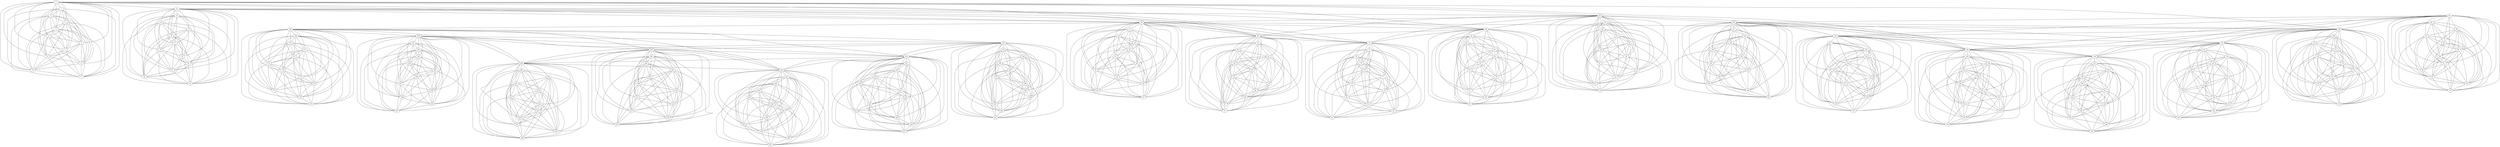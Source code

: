 graph {
	0
	1
	2
	3
	4
	5
	6
	7
	8
	9
	10
	11
	12
	13
	14
	15
	16
	17
	18
	19
	20
	21
	22
	23
	24
	25
	26
	27
	28
	29
	30
	31
	32
	33
	34
	35
	36
	37
	38
	39
	40
	41
	42
	43
	44
	45
	46
	47
	48
	49
	50
	51
	52
	53
	54
	55
	56
	57
	58
	59
	60
	61
	62
	63
	64
	65
	66
	67
	68
	69
	70
	71
	72
	73
	74
	75
	76
	77
	78
	79
	80
	81
	82
	83
	84
	85
	86
	87
	88
	89
	90
	91
	92
	93
	94
	95
	96
	97
	98
	99
	100
	101
	102
	103
	104
	105
	106
	107
	108
	109
	110
	111
	112
	113
	114
	115
	116
	117
	118
	119
	120
	121
	122
	123
	124
	125
	126
	127
	128
	129
	130
	131
	132
	133
	134
	135
	136
	137
	138
	139
	140
	141
	142
	143
	144
	145
	146
	147
	148
	149
	150
	151
	152
	153
	154
	155
	156
	157
	158
	159
	160
	161
	162
	163
	164
	165
	166
	167
	168
	169
	170
	171
	172
	173
	174
	175
	176
	177
	178
	179
	180
	181
	182
	183
	184
	185
	186
	187
	188
	189
	190
	191
	192
	193
	194
	195
	196
	197
	198
	199
	200
	201
	202
	203
	204
	205
	206
	207
	208
	209
	210
	211
	212
	213
	214
	215
	216
	217
	218
	219
	220
	221
	222
	223
	224
	225
	226
	227
	228
	229
	230
	231
	232
	233
	234
	235
	236
	237
	238
	239
	240
	241
	242
	243
	244
	245
	246
	247
	248
	249
	250
	251
	0 -- 1 [weight=1]
	0 -- 2 [weight=1]
	0 -- 3 [weight=1]
	0 -- 4 [weight=1]
	0 -- 5 [weight=1]
	0 -- 6 [weight=1]
	0 -- 7 [weight=1]
	0 -- 8 [weight=1]
	0 -- 9 [weight=1]
	0 -- 10 [weight=1]
	0 -- 11 [weight=1]
	0 -- 12 [weight=0.2]
	0 -- 24 [weight=0.2]
	0 -- 36 [weight=0.2]
	0 -- 48 [weight=0.2]
	0 -- 60 [weight=0.2]
	0 -- 72 [weight=0.2]
	0 -- 144 [weight=0.04]
	0 -- 108 [weight=0.04]
	1 -- 2 [weight=1]
	1 -- 3 [weight=1]
	1 -- 4 [weight=1]
	1 -- 5 [weight=1]
	1 -- 6 [weight=1]
	1 -- 7 [weight=1]
	1 -- 8 [weight=1]
	1 -- 9 [weight=1]
	1 -- 10 [weight=1]
	1 -- 11 [weight=1]
	2 -- 3 [weight=1]
	2 -- 4 [weight=1]
	2 -- 5 [weight=1]
	2 -- 6 [weight=1]
	2 -- 7 [weight=1]
	2 -- 8 [weight=1]
	2 -- 9 [weight=1]
	2 -- 10 [weight=1]
	2 -- 11 [weight=1]
	3 -- 4 [weight=1]
	3 -- 5 [weight=1]
	3 -- 6 [weight=1]
	3 -- 7 [weight=1]
	3 -- 8 [weight=1]
	3 -- 9 [weight=1]
	3 -- 10 [weight=1]
	3 -- 11 [weight=1]
	4 -- 5 [weight=1]
	4 -- 6 [weight=1]
	4 -- 7 [weight=1]
	4 -- 8 [weight=1]
	4 -- 9 [weight=1]
	4 -- 10 [weight=1]
	4 -- 11 [weight=1]
	5 -- 6 [weight=1]
	5 -- 7 [weight=1]
	5 -- 8 [weight=1]
	5 -- 9 [weight=1]
	5 -- 10 [weight=1]
	5 -- 11 [weight=1]
	6 -- 7 [weight=1]
	6 -- 8 [weight=1]
	6 -- 9 [weight=1]
	6 -- 10 [weight=1]
	6 -- 11 [weight=1]
	7 -- 8 [weight=1]
	7 -- 9 [weight=1]
	7 -- 10 [weight=1]
	7 -- 11 [weight=1]
	8 -- 9 [weight=1]
	8 -- 10 [weight=1]
	8 -- 11 [weight=1]
	9 -- 10 [weight=1]
	9 -- 11 [weight=1]
	10 -- 11 [weight=1]
	12 -- 13 [weight=1]
	12 -- 14 [weight=1]
	12 -- 15 [weight=1]
	12 -- 16 [weight=1]
	12 -- 17 [weight=1]
	12 -- 18 [weight=1]
	12 -- 19 [weight=1]
	12 -- 20 [weight=1]
	12 -- 21 [weight=1]
	12 -- 22 [weight=1]
	12 -- 23 [weight=1]
	12 -- 24 [weight=0.2]
	12 -- 36 [weight=0.2]
	12 -- 48 [weight=0.2]
	12 -- 60 [weight=0.2]
	12 -- 72 [weight=0.2]
	13 -- 14 [weight=1]
	13 -- 15 [weight=1]
	13 -- 16 [weight=1]
	13 -- 17 [weight=1]
	13 -- 18 [weight=1]
	13 -- 19 [weight=1]
	13 -- 20 [weight=1]
	13 -- 21 [weight=1]
	13 -- 22 [weight=1]
	13 -- 23 [weight=1]
	14 -- 15 [weight=1]
	14 -- 16 [weight=1]
	14 -- 17 [weight=1]
	14 -- 18 [weight=1]
	14 -- 19 [weight=1]
	14 -- 20 [weight=1]
	14 -- 21 [weight=1]
	14 -- 22 [weight=1]
	14 -- 23 [weight=1]
	15 -- 16 [weight=1]
	15 -- 17 [weight=1]
	15 -- 18 [weight=1]
	15 -- 19 [weight=1]
	15 -- 20 [weight=1]
	15 -- 21 [weight=1]
	15 -- 22 [weight=1]
	15 -- 23 [weight=1]
	16 -- 17 [weight=1]
	16 -- 18 [weight=1]
	16 -- 19 [weight=1]
	16 -- 20 [weight=1]
	16 -- 21 [weight=1]
	16 -- 22 [weight=1]
	16 -- 23 [weight=1]
	17 -- 18 [weight=1]
	17 -- 19 [weight=1]
	17 -- 20 [weight=1]
	17 -- 21 [weight=1]
	17 -- 22 [weight=1]
	17 -- 23 [weight=1]
	18 -- 19 [weight=1]
	18 -- 20 [weight=1]
	18 -- 21 [weight=1]
	18 -- 22 [weight=1]
	18 -- 23 [weight=1]
	19 -- 20 [weight=1]
	19 -- 21 [weight=1]
	19 -- 22 [weight=1]
	19 -- 23 [weight=1]
	20 -- 21 [weight=1]
	20 -- 22 [weight=1]
	20 -- 23 [weight=1]
	21 -- 22 [weight=1]
	21 -- 23 [weight=1]
	22 -- 23 [weight=1]
	24 -- 25 [weight=1]
	24 -- 26 [weight=1]
	24 -- 27 [weight=1]
	24 -- 28 [weight=1]
	24 -- 29 [weight=1]
	24 -- 30 [weight=1]
	24 -- 31 [weight=1]
	24 -- 32 [weight=1]
	24 -- 33 [weight=1]
	24 -- 34 [weight=1]
	24 -- 35 [weight=1]
	24 -- 36 [weight=0.2]
	24 -- 48 [weight=0.2]
	24 -- 60 [weight=0.2]
	24 -- 72 [weight=0.2]
	24 -- 144 [weight=0.04]
	24 -- 96 [weight=0.2]
	25 -- 26 [weight=1]
	25 -- 27 [weight=1]
	25 -- 28 [weight=1]
	25 -- 29 [weight=1]
	25 -- 30 [weight=1]
	25 -- 31 [weight=1]
	25 -- 32 [weight=1]
	25 -- 33 [weight=1]
	25 -- 34 [weight=1]
	25 -- 35 [weight=1]
	26 -- 27 [weight=1]
	26 -- 28 [weight=1]
	26 -- 29 [weight=1]
	26 -- 30 [weight=1]
	26 -- 31 [weight=1]
	26 -- 32 [weight=1]
	26 -- 33 [weight=1]
	26 -- 34 [weight=1]
	26 -- 35 [weight=1]
	27 -- 28 [weight=1]
	27 -- 29 [weight=1]
	27 -- 30 [weight=1]
	27 -- 31 [weight=1]
	27 -- 32 [weight=1]
	27 -- 33 [weight=1]
	27 -- 34 [weight=1]
	27 -- 35 [weight=1]
	28 -- 29 [weight=1]
	28 -- 30 [weight=1]
	28 -- 31 [weight=1]
	28 -- 32 [weight=1]
	28 -- 33 [weight=1]
	28 -- 34 [weight=1]
	28 -- 35 [weight=1]
	29 -- 30 [weight=1]
	29 -- 31 [weight=1]
	29 -- 32 [weight=1]
	29 -- 33 [weight=1]
	29 -- 34 [weight=1]
	29 -- 35 [weight=1]
	30 -- 31 [weight=1]
	30 -- 32 [weight=1]
	30 -- 33 [weight=1]
	30 -- 34 [weight=1]
	30 -- 35 [weight=1]
	31 -- 32 [weight=1]
	31 -- 33 [weight=1]
	31 -- 34 [weight=1]
	31 -- 35 [weight=1]
	32 -- 33 [weight=1]
	32 -- 34 [weight=1]
	32 -- 35 [weight=1]
	33 -- 34 [weight=1]
	33 -- 35 [weight=1]
	34 -- 35 [weight=1]
	36 -- 37 [weight=1]
	36 -- 38 [weight=1]
	36 -- 39 [weight=1]
	36 -- 40 [weight=1]
	36 -- 41 [weight=1]
	36 -- 42 [weight=1]
	36 -- 43 [weight=1]
	36 -- 44 [weight=1]
	36 -- 45 [weight=1]
	36 -- 46 [weight=1]
	36 -- 47 [weight=1]
	36 -- 48 [weight=0.2]
	36 -- 60 [weight=0.2]
	36 -- 72 [weight=0.2]
	36 -- 108 [weight=0.2]
	36 -- 168 [weight=0.04]
	37 -- 38 [weight=1]
	37 -- 39 [weight=1]
	37 -- 40 [weight=1]
	37 -- 41 [weight=1]
	37 -- 42 [weight=1]
	37 -- 43 [weight=1]
	37 -- 44 [weight=1]
	37 -- 45 [weight=1]
	37 -- 46 [weight=1]
	37 -- 47 [weight=1]
	38 -- 39 [weight=1]
	38 -- 40 [weight=1]
	38 -- 41 [weight=1]
	38 -- 42 [weight=1]
	38 -- 43 [weight=1]
	38 -- 44 [weight=1]
	38 -- 45 [weight=1]
	38 -- 46 [weight=1]
	38 -- 47 [weight=1]
	39 -- 40 [weight=1]
	39 -- 41 [weight=1]
	39 -- 42 [weight=1]
	39 -- 43 [weight=1]
	39 -- 44 [weight=1]
	39 -- 45 [weight=1]
	39 -- 46 [weight=1]
	39 -- 47 [weight=1]
	40 -- 41 [weight=1]
	40 -- 42 [weight=1]
	40 -- 43 [weight=1]
	40 -- 44 [weight=1]
	40 -- 45 [weight=1]
	40 -- 46 [weight=1]
	40 -- 47 [weight=1]
	41 -- 42 [weight=1]
	41 -- 43 [weight=1]
	41 -- 44 [weight=1]
	41 -- 45 [weight=1]
	41 -- 46 [weight=1]
	41 -- 47 [weight=1]
	42 -- 43 [weight=1]
	42 -- 44 [weight=1]
	42 -- 45 [weight=1]
	42 -- 46 [weight=1]
	42 -- 47 [weight=1]
	43 -- 44 [weight=1]
	43 -- 45 [weight=1]
	43 -- 46 [weight=1]
	43 -- 47 [weight=1]
	44 -- 45 [weight=1]
	44 -- 46 [weight=1]
	44 -- 47 [weight=1]
	45 -- 46 [weight=1]
	45 -- 47 [weight=1]
	46 -- 47 [weight=1]
	48 -- 49 [weight=1]
	48 -- 50 [weight=1]
	48 -- 51 [weight=1]
	48 -- 52 [weight=1]
	48 -- 53 [weight=1]
	48 -- 54 [weight=1]
	48 -- 55 [weight=1]
	48 -- 56 [weight=1]
	48 -- 57 [weight=1]
	48 -- 58 [weight=1]
	48 -- 59 [weight=1]
	48 -- 60 [weight=0.2]
	48 -- 72 [weight=0.2]
	49 -- 50 [weight=1]
	49 -- 51 [weight=1]
	49 -- 52 [weight=1]
	49 -- 53 [weight=1]
	49 -- 54 [weight=1]
	49 -- 55 [weight=1]
	49 -- 56 [weight=1]
	49 -- 57 [weight=1]
	49 -- 58 [weight=1]
	49 -- 59 [weight=1]
	50 -- 51 [weight=1]
	50 -- 52 [weight=1]
	50 -- 53 [weight=1]
	50 -- 54 [weight=1]
	50 -- 55 [weight=1]
	50 -- 56 [weight=1]
	50 -- 57 [weight=1]
	50 -- 58 [weight=1]
	50 -- 59 [weight=1]
	51 -- 52 [weight=1]
	51 -- 53 [weight=1]
	51 -- 54 [weight=1]
	51 -- 55 [weight=1]
	51 -- 56 [weight=1]
	51 -- 57 [weight=1]
	51 -- 58 [weight=1]
	51 -- 59 [weight=1]
	52 -- 53 [weight=1]
	52 -- 54 [weight=1]
	52 -- 55 [weight=1]
	52 -- 56 [weight=1]
	52 -- 57 [weight=1]
	52 -- 58 [weight=1]
	52 -- 59 [weight=1]
	53 -- 54 [weight=1]
	53 -- 55 [weight=1]
	53 -- 56 [weight=1]
	53 -- 57 [weight=1]
	53 -- 58 [weight=1]
	53 -- 59 [weight=1]
	54 -- 55 [weight=1]
	54 -- 56 [weight=1]
	54 -- 57 [weight=1]
	54 -- 58 [weight=1]
	54 -- 59 [weight=1]
	55 -- 56 [weight=1]
	55 -- 57 [weight=1]
	55 -- 58 [weight=1]
	55 -- 59 [weight=1]
	56 -- 57 [weight=1]
	56 -- 58 [weight=1]
	56 -- 59 [weight=1]
	57 -- 58 [weight=1]
	57 -- 59 [weight=1]
	58 -- 59 [weight=1]
	60 -- 61 [weight=1]
	60 -- 62 [weight=1]
	60 -- 63 [weight=1]
	60 -- 64 [weight=1]
	60 -- 65 [weight=1]
	60 -- 66 [weight=1]
	60 -- 67 [weight=1]
	60 -- 68 [weight=1]
	60 -- 69 [weight=1]
	60 -- 70 [weight=1]
	60 -- 71 [weight=1]
	60 -- 72 [weight=0.2]
	61 -- 62 [weight=1]
	61 -- 63 [weight=1]
	61 -- 64 [weight=1]
	61 -- 65 [weight=1]
	61 -- 66 [weight=1]
	61 -- 67 [weight=1]
	61 -- 68 [weight=1]
	61 -- 69 [weight=1]
	61 -- 70 [weight=1]
	61 -- 71 [weight=1]
	62 -- 63 [weight=1]
	62 -- 64 [weight=1]
	62 -- 65 [weight=1]
	62 -- 66 [weight=1]
	62 -- 67 [weight=1]
	62 -- 68 [weight=1]
	62 -- 69 [weight=1]
	62 -- 70 [weight=1]
	62 -- 71 [weight=1]
	63 -- 64 [weight=1]
	63 -- 65 [weight=1]
	63 -- 66 [weight=1]
	63 -- 67 [weight=1]
	63 -- 68 [weight=1]
	63 -- 69 [weight=1]
	63 -- 70 [weight=1]
	63 -- 71 [weight=1]
	64 -- 65 [weight=1]
	64 -- 66 [weight=1]
	64 -- 67 [weight=1]
	64 -- 68 [weight=1]
	64 -- 69 [weight=1]
	64 -- 70 [weight=1]
	64 -- 71 [weight=1]
	65 -- 66 [weight=1]
	65 -- 67 [weight=1]
	65 -- 68 [weight=1]
	65 -- 69 [weight=1]
	65 -- 70 [weight=1]
	65 -- 71 [weight=1]
	66 -- 67 [weight=1]
	66 -- 68 [weight=1]
	66 -- 69 [weight=1]
	66 -- 70 [weight=1]
	66 -- 71 [weight=1]
	67 -- 68 [weight=1]
	67 -- 69 [weight=1]
	67 -- 70 [weight=1]
	67 -- 71 [weight=1]
	68 -- 69 [weight=1]
	68 -- 70 [weight=1]
	68 -- 71 [weight=1]
	69 -- 70 [weight=1]
	69 -- 71 [weight=1]
	70 -- 71 [weight=1]
	72 -- 73 [weight=1]
	72 -- 74 [weight=1]
	72 -- 75 [weight=1]
	72 -- 76 [weight=1]
	72 -- 77 [weight=1]
	72 -- 78 [weight=1]
	72 -- 79 [weight=1]
	72 -- 80 [weight=1]
	72 -- 81 [weight=1]
	72 -- 82 [weight=1]
	72 -- 83 [weight=1]
	73 -- 74 [weight=1]
	73 -- 75 [weight=1]
	73 -- 76 [weight=1]
	73 -- 77 [weight=1]
	73 -- 78 [weight=1]
	73 -- 79 [weight=1]
	73 -- 80 [weight=1]
	73 -- 81 [weight=1]
	73 -- 82 [weight=1]
	73 -- 83 [weight=1]
	74 -- 75 [weight=1]
	74 -- 76 [weight=1]
	74 -- 77 [weight=1]
	74 -- 78 [weight=1]
	74 -- 79 [weight=1]
	74 -- 80 [weight=1]
	74 -- 81 [weight=1]
	74 -- 82 [weight=1]
	74 -- 83 [weight=1]
	75 -- 76 [weight=1]
	75 -- 77 [weight=1]
	75 -- 78 [weight=1]
	75 -- 79 [weight=1]
	75 -- 80 [weight=1]
	75 -- 81 [weight=1]
	75 -- 82 [weight=1]
	75 -- 83 [weight=1]
	76 -- 77 [weight=1]
	76 -- 78 [weight=1]
	76 -- 79 [weight=1]
	76 -- 80 [weight=1]
	76 -- 81 [weight=1]
	76 -- 82 [weight=1]
	76 -- 83 [weight=1]
	77 -- 78 [weight=1]
	77 -- 79 [weight=1]
	77 -- 80 [weight=1]
	77 -- 81 [weight=1]
	77 -- 82 [weight=1]
	77 -- 83 [weight=1]
	78 -- 79 [weight=1]
	78 -- 80 [weight=1]
	78 -- 81 [weight=1]
	78 -- 82 [weight=1]
	78 -- 83 [weight=1]
	79 -- 80 [weight=1]
	79 -- 81 [weight=1]
	79 -- 82 [weight=1]
	79 -- 83 [weight=1]
	80 -- 81 [weight=1]
	80 -- 82 [weight=1]
	80 -- 83 [weight=1]
	81 -- 82 [weight=1]
	81 -- 83 [weight=1]
	82 -- 83 [weight=1]
	84 -- 85 [weight=1]
	84 -- 86 [weight=1]
	84 -- 87 [weight=1]
	84 -- 88 [weight=1]
	84 -- 89 [weight=1]
	84 -- 90 [weight=1]
	84 -- 91 [weight=1]
	84 -- 92 [weight=1]
	84 -- 93 [weight=1]
	84 -- 94 [weight=1]
	84 -- 95 [weight=1]
	84 -- 96 [weight=0.2]
	84 -- 108 [weight=0.2]
	84 -- 120 [weight=0.2]
	84 -- 132 [weight=0.2]
	84 -- 144 [weight=0.2]
	84 -- 156 [weight=0.2]
	85 -- 86 [weight=1]
	85 -- 87 [weight=1]
	85 -- 88 [weight=1]
	85 -- 89 [weight=1]
	85 -- 90 [weight=1]
	85 -- 91 [weight=1]
	85 -- 92 [weight=1]
	85 -- 93 [weight=1]
	85 -- 94 [weight=1]
	85 -- 95 [weight=1]
	86 -- 87 [weight=1]
	86 -- 88 [weight=1]
	86 -- 89 [weight=1]
	86 -- 90 [weight=1]
	86 -- 91 [weight=1]
	86 -- 92 [weight=1]
	86 -- 93 [weight=1]
	86 -- 94 [weight=1]
	86 -- 95 [weight=1]
	87 -- 88 [weight=1]
	87 -- 89 [weight=1]
	87 -- 90 [weight=1]
	87 -- 91 [weight=1]
	87 -- 92 [weight=1]
	87 -- 93 [weight=1]
	87 -- 94 [weight=1]
	87 -- 95 [weight=1]
	88 -- 89 [weight=1]
	88 -- 90 [weight=1]
	88 -- 91 [weight=1]
	88 -- 92 [weight=1]
	88 -- 93 [weight=1]
	88 -- 94 [weight=1]
	88 -- 95 [weight=1]
	89 -- 90 [weight=1]
	89 -- 91 [weight=1]
	89 -- 92 [weight=1]
	89 -- 93 [weight=1]
	89 -- 94 [weight=1]
	89 -- 95 [weight=1]
	90 -- 91 [weight=1]
	90 -- 92 [weight=1]
	90 -- 93 [weight=1]
	90 -- 94 [weight=1]
	90 -- 95 [weight=1]
	91 -- 92 [weight=1]
	91 -- 93 [weight=1]
	91 -- 94 [weight=1]
	91 -- 95 [weight=1]
	92 -- 93 [weight=1]
	92 -- 94 [weight=1]
	92 -- 95 [weight=1]
	93 -- 94 [weight=1]
	93 -- 95 [weight=1]
	94 -- 95 [weight=1]
	96 -- 97 [weight=1]
	96 -- 98 [weight=1]
	96 -- 99 [weight=1]
	96 -- 100 [weight=1]
	96 -- 101 [weight=1]
	96 -- 102 [weight=1]
	96 -- 103 [weight=1]
	96 -- 104 [weight=1]
	96 -- 105 [weight=1]
	96 -- 106 [weight=1]
	96 -- 107 [weight=1]
	96 -- 108 [weight=0.2]
	96 -- 120 [weight=0.2]
	96 -- 132 [weight=0.2]
	96 -- 144 [weight=0.2]
	96 -- 156 [weight=0.2]
	97 -- 98 [weight=1]
	97 -- 99 [weight=1]
	97 -- 100 [weight=1]
	97 -- 101 [weight=1]
	97 -- 102 [weight=1]
	97 -- 103 [weight=1]
	97 -- 104 [weight=1]
	97 -- 105 [weight=1]
	97 -- 106 [weight=1]
	97 -- 107 [weight=1]
	98 -- 99 [weight=1]
	98 -- 100 [weight=1]
	98 -- 101 [weight=1]
	98 -- 102 [weight=1]
	98 -- 103 [weight=1]
	98 -- 104 [weight=1]
	98 -- 105 [weight=1]
	98 -- 106 [weight=1]
	98 -- 107 [weight=1]
	99 -- 100 [weight=1]
	99 -- 101 [weight=1]
	99 -- 102 [weight=1]
	99 -- 103 [weight=1]
	99 -- 104 [weight=1]
	99 -- 105 [weight=1]
	99 -- 106 [weight=1]
	99 -- 107 [weight=1]
	100 -- 101 [weight=1]
	100 -- 102 [weight=1]
	100 -- 103 [weight=1]
	100 -- 104 [weight=1]
	100 -- 105 [weight=1]
	100 -- 106 [weight=1]
	100 -- 107 [weight=1]
	101 -- 102 [weight=1]
	101 -- 103 [weight=1]
	101 -- 104 [weight=1]
	101 -- 105 [weight=1]
	101 -- 106 [weight=1]
	101 -- 107 [weight=1]
	102 -- 103 [weight=1]
	102 -- 104 [weight=1]
	102 -- 105 [weight=1]
	102 -- 106 [weight=1]
	102 -- 107 [weight=1]
	103 -- 104 [weight=1]
	103 -- 105 [weight=1]
	103 -- 106 [weight=1]
	103 -- 107 [weight=1]
	104 -- 105 [weight=1]
	104 -- 106 [weight=1]
	104 -- 107 [weight=1]
	105 -- 106 [weight=1]
	105 -- 107 [weight=1]
	106 -- 107 [weight=1]
	108 -- 109 [weight=1]
	108 -- 110 [weight=1]
	108 -- 111 [weight=1]
	108 -- 112 [weight=1]
	108 -- 113 [weight=1]
	108 -- 114 [weight=1]
	108 -- 115 [weight=1]
	108 -- 116 [weight=1]
	108 -- 117 [weight=1]
	108 -- 118 [weight=1]
	108 -- 119 [weight=1]
	108 -- 120 [weight=0.2]
	108 -- 132 [weight=0.2]
	108 -- 144 [weight=0.2]
	108 -- 156 [weight=0.2]
	109 -- 110 [weight=1]
	109 -- 111 [weight=1]
	109 -- 112 [weight=1]
	109 -- 113 [weight=1]
	109 -- 114 [weight=1]
	109 -- 115 [weight=1]
	109 -- 116 [weight=1]
	109 -- 117 [weight=1]
	109 -- 118 [weight=1]
	109 -- 119 [weight=1]
	110 -- 111 [weight=1]
	110 -- 112 [weight=1]
	110 -- 113 [weight=1]
	110 -- 114 [weight=1]
	110 -- 115 [weight=1]
	110 -- 116 [weight=1]
	110 -- 117 [weight=1]
	110 -- 118 [weight=1]
	110 -- 119 [weight=1]
	111 -- 112 [weight=1]
	111 -- 113 [weight=1]
	111 -- 114 [weight=1]
	111 -- 115 [weight=1]
	111 -- 116 [weight=1]
	111 -- 117 [weight=1]
	111 -- 118 [weight=1]
	111 -- 119 [weight=1]
	112 -- 113 [weight=1]
	112 -- 114 [weight=1]
	112 -- 115 [weight=1]
	112 -- 116 [weight=1]
	112 -- 117 [weight=1]
	112 -- 118 [weight=1]
	112 -- 119 [weight=1]
	113 -- 114 [weight=1]
	113 -- 115 [weight=1]
	113 -- 116 [weight=1]
	113 -- 117 [weight=1]
	113 -- 118 [weight=1]
	113 -- 119 [weight=1]
	114 -- 115 [weight=1]
	114 -- 116 [weight=1]
	114 -- 117 [weight=1]
	114 -- 118 [weight=1]
	114 -- 119 [weight=1]
	115 -- 116 [weight=1]
	115 -- 117 [weight=1]
	115 -- 118 [weight=1]
	115 -- 119 [weight=1]
	116 -- 117 [weight=1]
	116 -- 118 [weight=1]
	116 -- 119 [weight=1]
	117 -- 118 [weight=1]
	117 -- 119 [weight=1]
	118 -- 119 [weight=1]
	120 -- 121 [weight=1]
	120 -- 122 [weight=1]
	120 -- 123 [weight=1]
	120 -- 124 [weight=1]
	120 -- 125 [weight=1]
	120 -- 126 [weight=1]
	120 -- 127 [weight=1]
	120 -- 128 [weight=1]
	120 -- 129 [weight=1]
	120 -- 130 [weight=1]
	120 -- 131 [weight=1]
	120 -- 132 [weight=0.2]
	120 -- 144 [weight=0.2]
	120 -- 156 [weight=0.2]
	121 -- 122 [weight=1]
	121 -- 123 [weight=1]
	121 -- 124 [weight=1]
	121 -- 125 [weight=1]
	121 -- 126 [weight=1]
	121 -- 127 [weight=1]
	121 -- 128 [weight=1]
	121 -- 129 [weight=1]
	121 -- 130 [weight=1]
	121 -- 131 [weight=1]
	122 -- 123 [weight=1]
	122 -- 124 [weight=1]
	122 -- 125 [weight=1]
	122 -- 126 [weight=1]
	122 -- 127 [weight=1]
	122 -- 128 [weight=1]
	122 -- 129 [weight=1]
	122 -- 130 [weight=1]
	122 -- 131 [weight=1]
	123 -- 124 [weight=1]
	123 -- 125 [weight=1]
	123 -- 126 [weight=1]
	123 -- 127 [weight=1]
	123 -- 128 [weight=1]
	123 -- 129 [weight=1]
	123 -- 130 [weight=1]
	123 -- 131 [weight=1]
	124 -- 125 [weight=1]
	124 -- 126 [weight=1]
	124 -- 127 [weight=1]
	124 -- 128 [weight=1]
	124 -- 129 [weight=1]
	124 -- 130 [weight=1]
	124 -- 131 [weight=1]
	125 -- 126 [weight=1]
	125 -- 127 [weight=1]
	125 -- 128 [weight=1]
	125 -- 129 [weight=1]
	125 -- 130 [weight=1]
	125 -- 131 [weight=1]
	126 -- 127 [weight=1]
	126 -- 128 [weight=1]
	126 -- 129 [weight=1]
	126 -- 130 [weight=1]
	126 -- 131 [weight=1]
	127 -- 128 [weight=1]
	127 -- 129 [weight=1]
	127 -- 130 [weight=1]
	127 -- 131 [weight=1]
	128 -- 129 [weight=1]
	128 -- 130 [weight=1]
	128 -- 131 [weight=1]
	129 -- 130 [weight=1]
	129 -- 131 [weight=1]
	130 -- 131 [weight=1]
	132 -- 133 [weight=1]
	132 -- 134 [weight=1]
	132 -- 135 [weight=1]
	132 -- 136 [weight=1]
	132 -- 137 [weight=1]
	132 -- 138 [weight=1]
	132 -- 139 [weight=1]
	132 -- 140 [weight=1]
	132 -- 141 [weight=1]
	132 -- 142 [weight=1]
	132 -- 143 [weight=1]
	132 -- 144 [weight=0.2]
	132 -- 156 [weight=0.2]
	133 -- 134 [weight=1]
	133 -- 135 [weight=1]
	133 -- 136 [weight=1]
	133 -- 137 [weight=1]
	133 -- 138 [weight=1]
	133 -- 139 [weight=1]
	133 -- 140 [weight=1]
	133 -- 141 [weight=1]
	133 -- 142 [weight=1]
	133 -- 143 [weight=1]
	134 -- 135 [weight=1]
	134 -- 136 [weight=1]
	134 -- 137 [weight=1]
	134 -- 138 [weight=1]
	134 -- 139 [weight=1]
	134 -- 140 [weight=1]
	134 -- 141 [weight=1]
	134 -- 142 [weight=1]
	134 -- 143 [weight=1]
	135 -- 136 [weight=1]
	135 -- 137 [weight=1]
	135 -- 138 [weight=1]
	135 -- 139 [weight=1]
	135 -- 140 [weight=1]
	135 -- 141 [weight=1]
	135 -- 142 [weight=1]
	135 -- 143 [weight=1]
	136 -- 137 [weight=1]
	136 -- 138 [weight=1]
	136 -- 139 [weight=1]
	136 -- 140 [weight=1]
	136 -- 141 [weight=1]
	136 -- 142 [weight=1]
	136 -- 143 [weight=1]
	137 -- 138 [weight=1]
	137 -- 139 [weight=1]
	137 -- 140 [weight=1]
	137 -- 141 [weight=1]
	137 -- 142 [weight=1]
	137 -- 143 [weight=1]
	138 -- 139 [weight=1]
	138 -- 140 [weight=1]
	138 -- 141 [weight=1]
	138 -- 142 [weight=1]
	138 -- 143 [weight=1]
	139 -- 140 [weight=1]
	139 -- 141 [weight=1]
	139 -- 142 [weight=1]
	139 -- 143 [weight=1]
	140 -- 141 [weight=1]
	140 -- 142 [weight=1]
	140 -- 143 [weight=1]
	141 -- 142 [weight=1]
	141 -- 143 [weight=1]
	142 -- 143 [weight=1]
	144 -- 145 [weight=1]
	144 -- 146 [weight=1]
	144 -- 147 [weight=1]
	144 -- 148 [weight=1]
	144 -- 149 [weight=1]
	144 -- 150 [weight=1]
	144 -- 151 [weight=1]
	144 -- 152 [weight=1]
	144 -- 153 [weight=1]
	144 -- 154 [weight=1]
	144 -- 155 [weight=1]
	144 -- 156 [weight=0.2]
	145 -- 146 [weight=1]
	145 -- 147 [weight=1]
	145 -- 148 [weight=1]
	145 -- 149 [weight=1]
	145 -- 150 [weight=1]
	145 -- 151 [weight=1]
	145 -- 152 [weight=1]
	145 -- 153 [weight=1]
	145 -- 154 [weight=1]
	145 -- 155 [weight=1]
	146 -- 147 [weight=1]
	146 -- 148 [weight=1]
	146 -- 149 [weight=1]
	146 -- 150 [weight=1]
	146 -- 151 [weight=1]
	146 -- 152 [weight=1]
	146 -- 153 [weight=1]
	146 -- 154 [weight=1]
	146 -- 155 [weight=1]
	147 -- 148 [weight=1]
	147 -- 149 [weight=1]
	147 -- 150 [weight=1]
	147 -- 151 [weight=1]
	147 -- 152 [weight=1]
	147 -- 153 [weight=1]
	147 -- 154 [weight=1]
	147 -- 155 [weight=1]
	148 -- 149 [weight=1]
	148 -- 150 [weight=1]
	148 -- 151 [weight=1]
	148 -- 152 [weight=1]
	148 -- 153 [weight=1]
	148 -- 154 [weight=1]
	148 -- 155 [weight=1]
	149 -- 150 [weight=1]
	149 -- 151 [weight=1]
	149 -- 152 [weight=1]
	149 -- 153 [weight=1]
	149 -- 154 [weight=1]
	149 -- 155 [weight=1]
	150 -- 151 [weight=1]
	150 -- 152 [weight=1]
	150 -- 153 [weight=1]
	150 -- 154 [weight=1]
	150 -- 155 [weight=1]
	151 -- 152 [weight=1]
	151 -- 153 [weight=1]
	151 -- 154 [weight=1]
	151 -- 155 [weight=1]
	152 -- 153 [weight=1]
	152 -- 154 [weight=1]
	152 -- 155 [weight=1]
	153 -- 154 [weight=1]
	153 -- 155 [weight=1]
	154 -- 155 [weight=1]
	156 -- 157 [weight=1]
	156 -- 158 [weight=1]
	156 -- 159 [weight=1]
	156 -- 160 [weight=1]
	156 -- 161 [weight=1]
	156 -- 162 [weight=1]
	156 -- 163 [weight=1]
	156 -- 164 [weight=1]
	156 -- 165 [weight=1]
	156 -- 166 [weight=1]
	156 -- 167 [weight=1]
	157 -- 158 [weight=1]
	157 -- 159 [weight=1]
	157 -- 160 [weight=1]
	157 -- 161 [weight=1]
	157 -- 162 [weight=1]
	157 -- 163 [weight=1]
	157 -- 164 [weight=1]
	157 -- 165 [weight=1]
	157 -- 166 [weight=1]
	157 -- 167 [weight=1]
	158 -- 159 [weight=1]
	158 -- 160 [weight=1]
	158 -- 161 [weight=1]
	158 -- 162 [weight=1]
	158 -- 163 [weight=1]
	158 -- 164 [weight=1]
	158 -- 165 [weight=1]
	158 -- 166 [weight=1]
	158 -- 167 [weight=1]
	159 -- 160 [weight=1]
	159 -- 161 [weight=1]
	159 -- 162 [weight=1]
	159 -- 163 [weight=1]
	159 -- 164 [weight=1]
	159 -- 165 [weight=1]
	159 -- 166 [weight=1]
	159 -- 167 [weight=1]
	160 -- 161 [weight=1]
	160 -- 162 [weight=1]
	160 -- 163 [weight=1]
	160 -- 164 [weight=1]
	160 -- 165 [weight=1]
	160 -- 166 [weight=1]
	160 -- 167 [weight=1]
	161 -- 162 [weight=1]
	161 -- 163 [weight=1]
	161 -- 164 [weight=1]
	161 -- 165 [weight=1]
	161 -- 166 [weight=1]
	161 -- 167 [weight=1]
	162 -- 163 [weight=1]
	162 -- 164 [weight=1]
	162 -- 165 [weight=1]
	162 -- 166 [weight=1]
	162 -- 167 [weight=1]
	163 -- 164 [weight=1]
	163 -- 165 [weight=1]
	163 -- 166 [weight=1]
	163 -- 167 [weight=1]
	164 -- 165 [weight=1]
	164 -- 166 [weight=1]
	164 -- 167 [weight=1]
	165 -- 166 [weight=1]
	165 -- 167 [weight=1]
	166 -- 167 [weight=1]
	168 -- 169 [weight=1]
	168 -- 170 [weight=1]
	168 -- 171 [weight=1]
	168 -- 172 [weight=1]
	168 -- 173 [weight=1]
	168 -- 174 [weight=1]
	168 -- 175 [weight=1]
	168 -- 176 [weight=1]
	168 -- 177 [weight=1]
	168 -- 178 [weight=1]
	168 -- 179 [weight=1]
	168 -- 180 [weight=0.2]
	168 -- 192 [weight=0.2]
	168 -- 204 [weight=0.2]
	168 -- 216 [weight=0.2]
	168 -- 228 [weight=0.2]
	168 -- 240 [weight=0.2]
	169 -- 170 [weight=1]
	169 -- 171 [weight=1]
	169 -- 172 [weight=1]
	169 -- 173 [weight=1]
	169 -- 174 [weight=1]
	169 -- 175 [weight=1]
	169 -- 176 [weight=1]
	169 -- 177 [weight=1]
	169 -- 178 [weight=1]
	169 -- 179 [weight=1]
	170 -- 171 [weight=1]
	170 -- 172 [weight=1]
	170 -- 173 [weight=1]
	170 -- 174 [weight=1]
	170 -- 175 [weight=1]
	170 -- 176 [weight=1]
	170 -- 177 [weight=1]
	170 -- 178 [weight=1]
	170 -- 179 [weight=1]
	171 -- 172 [weight=1]
	171 -- 173 [weight=1]
	171 -- 174 [weight=1]
	171 -- 175 [weight=1]
	171 -- 176 [weight=1]
	171 -- 177 [weight=1]
	171 -- 178 [weight=1]
	171 -- 179 [weight=1]
	172 -- 173 [weight=1]
	172 -- 174 [weight=1]
	172 -- 175 [weight=1]
	172 -- 176 [weight=1]
	172 -- 177 [weight=1]
	172 -- 178 [weight=1]
	172 -- 179 [weight=1]
	173 -- 174 [weight=1]
	173 -- 175 [weight=1]
	173 -- 176 [weight=1]
	173 -- 177 [weight=1]
	173 -- 178 [weight=1]
	173 -- 179 [weight=1]
	174 -- 175 [weight=1]
	174 -- 176 [weight=1]
	174 -- 177 [weight=1]
	174 -- 178 [weight=1]
	174 -- 179 [weight=1]
	175 -- 176 [weight=1]
	175 -- 177 [weight=1]
	175 -- 178 [weight=1]
	175 -- 179 [weight=1]
	176 -- 177 [weight=1]
	176 -- 178 [weight=1]
	176 -- 179 [weight=1]
	177 -- 178 [weight=1]
	177 -- 179 [weight=1]
	178 -- 179 [weight=1]
	180 -- 181 [weight=1]
	180 -- 182 [weight=1]
	180 -- 183 [weight=1]
	180 -- 184 [weight=1]
	180 -- 185 [weight=1]
	180 -- 186 [weight=1]
	180 -- 187 [weight=1]
	180 -- 188 [weight=1]
	180 -- 189 [weight=1]
	180 -- 190 [weight=1]
	180 -- 191 [weight=1]
	180 -- 192 [weight=0.2]
	180 -- 204 [weight=0.2]
	180 -- 216 [weight=0.2]
	180 -- 228 [weight=0.2]
	180 -- 240 [weight=0.2]
	181 -- 182 [weight=1]
	181 -- 183 [weight=1]
	181 -- 184 [weight=1]
	181 -- 185 [weight=1]
	181 -- 186 [weight=1]
	181 -- 187 [weight=1]
	181 -- 188 [weight=1]
	181 -- 189 [weight=1]
	181 -- 190 [weight=1]
	181 -- 191 [weight=1]
	182 -- 183 [weight=1]
	182 -- 184 [weight=1]
	182 -- 185 [weight=1]
	182 -- 186 [weight=1]
	182 -- 187 [weight=1]
	182 -- 188 [weight=1]
	182 -- 189 [weight=1]
	182 -- 190 [weight=1]
	182 -- 191 [weight=1]
	183 -- 184 [weight=1]
	183 -- 185 [weight=1]
	183 -- 186 [weight=1]
	183 -- 187 [weight=1]
	183 -- 188 [weight=1]
	183 -- 189 [weight=1]
	183 -- 190 [weight=1]
	183 -- 191 [weight=1]
	184 -- 185 [weight=1]
	184 -- 186 [weight=1]
	184 -- 187 [weight=1]
	184 -- 188 [weight=1]
	184 -- 189 [weight=1]
	184 -- 190 [weight=1]
	184 -- 191 [weight=1]
	185 -- 186 [weight=1]
	185 -- 187 [weight=1]
	185 -- 188 [weight=1]
	185 -- 189 [weight=1]
	185 -- 190 [weight=1]
	185 -- 191 [weight=1]
	186 -- 187 [weight=1]
	186 -- 188 [weight=1]
	186 -- 189 [weight=1]
	186 -- 190 [weight=1]
	186 -- 191 [weight=1]
	187 -- 188 [weight=1]
	187 -- 189 [weight=1]
	187 -- 190 [weight=1]
	187 -- 191 [weight=1]
	188 -- 189 [weight=1]
	188 -- 190 [weight=1]
	188 -- 191 [weight=1]
	189 -- 190 [weight=1]
	189 -- 191 [weight=1]
	190 -- 191 [weight=1]
	192 -- 193 [weight=1]
	192 -- 194 [weight=1]
	192 -- 195 [weight=1]
	192 -- 196 [weight=1]
	192 -- 197 [weight=1]
	192 -- 198 [weight=1]
	192 -- 199 [weight=1]
	192 -- 200 [weight=1]
	192 -- 201 [weight=1]
	192 -- 202 [weight=1]
	192 -- 203 [weight=1]
	192 -- 204 [weight=0.2]
	192 -- 216 [weight=0.2]
	192 -- 228 [weight=0.2]
	192 -- 240 [weight=0.2]
	193 -- 194 [weight=1]
	193 -- 195 [weight=1]
	193 -- 196 [weight=1]
	193 -- 197 [weight=1]
	193 -- 198 [weight=1]
	193 -- 199 [weight=1]
	193 -- 200 [weight=1]
	193 -- 201 [weight=1]
	193 -- 202 [weight=1]
	193 -- 203 [weight=1]
	194 -- 195 [weight=1]
	194 -- 196 [weight=1]
	194 -- 197 [weight=1]
	194 -- 198 [weight=1]
	194 -- 199 [weight=1]
	194 -- 200 [weight=1]
	194 -- 201 [weight=1]
	194 -- 202 [weight=1]
	194 -- 203 [weight=1]
	195 -- 196 [weight=1]
	195 -- 197 [weight=1]
	195 -- 198 [weight=1]
	195 -- 199 [weight=1]
	195 -- 200 [weight=1]
	195 -- 201 [weight=1]
	195 -- 202 [weight=1]
	195 -- 203 [weight=1]
	196 -- 197 [weight=1]
	196 -- 198 [weight=1]
	196 -- 199 [weight=1]
	196 -- 200 [weight=1]
	196 -- 201 [weight=1]
	196 -- 202 [weight=1]
	196 -- 203 [weight=1]
	197 -- 198 [weight=1]
	197 -- 199 [weight=1]
	197 -- 200 [weight=1]
	197 -- 201 [weight=1]
	197 -- 202 [weight=1]
	197 -- 203 [weight=1]
	198 -- 199 [weight=1]
	198 -- 200 [weight=1]
	198 -- 201 [weight=1]
	198 -- 202 [weight=1]
	198 -- 203 [weight=1]
	199 -- 200 [weight=1]
	199 -- 201 [weight=1]
	199 -- 202 [weight=1]
	199 -- 203 [weight=1]
	200 -- 201 [weight=1]
	200 -- 202 [weight=1]
	200 -- 203 [weight=1]
	201 -- 202 [weight=1]
	201 -- 203 [weight=1]
	202 -- 203 [weight=1]
	204 -- 205 [weight=1]
	204 -- 206 [weight=1]
	204 -- 207 [weight=1]
	204 -- 208 [weight=1]
	204 -- 209 [weight=1]
	204 -- 210 [weight=1]
	204 -- 211 [weight=1]
	204 -- 212 [weight=1]
	204 -- 213 [weight=1]
	204 -- 214 [weight=1]
	204 -- 215 [weight=1]
	204 -- 216 [weight=0.2]
	204 -- 228 [weight=0.2]
	204 -- 240 [weight=0.2]
	205 -- 206 [weight=1]
	205 -- 207 [weight=1]
	205 -- 208 [weight=1]
	205 -- 209 [weight=1]
	205 -- 210 [weight=1]
	205 -- 211 [weight=1]
	205 -- 212 [weight=1]
	205 -- 213 [weight=1]
	205 -- 214 [weight=1]
	205 -- 215 [weight=1]
	206 -- 207 [weight=1]
	206 -- 208 [weight=1]
	206 -- 209 [weight=1]
	206 -- 210 [weight=1]
	206 -- 211 [weight=1]
	206 -- 212 [weight=1]
	206 -- 213 [weight=1]
	206 -- 214 [weight=1]
	206 -- 215 [weight=1]
	207 -- 208 [weight=1]
	207 -- 209 [weight=1]
	207 -- 210 [weight=1]
	207 -- 211 [weight=1]
	207 -- 212 [weight=1]
	207 -- 213 [weight=1]
	207 -- 214 [weight=1]
	207 -- 215 [weight=1]
	208 -- 209 [weight=1]
	208 -- 210 [weight=1]
	208 -- 211 [weight=1]
	208 -- 212 [weight=1]
	208 -- 213 [weight=1]
	208 -- 214 [weight=1]
	208 -- 215 [weight=1]
	209 -- 210 [weight=1]
	209 -- 211 [weight=1]
	209 -- 212 [weight=1]
	209 -- 213 [weight=1]
	209 -- 214 [weight=1]
	209 -- 215 [weight=1]
	210 -- 211 [weight=1]
	210 -- 212 [weight=1]
	210 -- 213 [weight=1]
	210 -- 214 [weight=1]
	210 -- 215 [weight=1]
	211 -- 212 [weight=1]
	211 -- 213 [weight=1]
	211 -- 214 [weight=1]
	211 -- 215 [weight=1]
	212 -- 213 [weight=1]
	212 -- 214 [weight=1]
	212 -- 215 [weight=1]
	213 -- 214 [weight=1]
	213 -- 215 [weight=1]
	214 -- 215 [weight=1]
	216 -- 217 [weight=1]
	216 -- 218 [weight=1]
	216 -- 219 [weight=1]
	216 -- 220 [weight=1]
	216 -- 221 [weight=1]
	216 -- 222 [weight=1]
	216 -- 223 [weight=1]
	216 -- 224 [weight=1]
	216 -- 225 [weight=1]
	216 -- 226 [weight=1]
	216 -- 227 [weight=1]
	216 -- 228 [weight=0.2]
	216 -- 240 [weight=0.2]
	217 -- 218 [weight=1]
	217 -- 219 [weight=1]
	217 -- 220 [weight=1]
	217 -- 221 [weight=1]
	217 -- 222 [weight=1]
	217 -- 223 [weight=1]
	217 -- 224 [weight=1]
	217 -- 225 [weight=1]
	217 -- 226 [weight=1]
	217 -- 227 [weight=1]
	218 -- 219 [weight=1]
	218 -- 220 [weight=1]
	218 -- 221 [weight=1]
	218 -- 222 [weight=1]
	218 -- 223 [weight=1]
	218 -- 224 [weight=1]
	218 -- 225 [weight=1]
	218 -- 226 [weight=1]
	218 -- 227 [weight=1]
	219 -- 220 [weight=1]
	219 -- 221 [weight=1]
	219 -- 222 [weight=1]
	219 -- 223 [weight=1]
	219 -- 224 [weight=1]
	219 -- 225 [weight=1]
	219 -- 226 [weight=1]
	219 -- 227 [weight=1]
	220 -- 221 [weight=1]
	220 -- 222 [weight=1]
	220 -- 223 [weight=1]
	220 -- 224 [weight=1]
	220 -- 225 [weight=1]
	220 -- 226 [weight=1]
	220 -- 227 [weight=1]
	221 -- 222 [weight=1]
	221 -- 223 [weight=1]
	221 -- 224 [weight=1]
	221 -- 225 [weight=1]
	221 -- 226 [weight=1]
	221 -- 227 [weight=1]
	222 -- 223 [weight=1]
	222 -- 224 [weight=1]
	222 -- 225 [weight=1]
	222 -- 226 [weight=1]
	222 -- 227 [weight=1]
	223 -- 224 [weight=1]
	223 -- 225 [weight=1]
	223 -- 226 [weight=1]
	223 -- 227 [weight=1]
	224 -- 225 [weight=1]
	224 -- 226 [weight=1]
	224 -- 227 [weight=1]
	225 -- 226 [weight=1]
	225 -- 227 [weight=1]
	226 -- 227 [weight=1]
	228 -- 229 [weight=1]
	228 -- 230 [weight=1]
	228 -- 231 [weight=1]
	228 -- 232 [weight=1]
	228 -- 233 [weight=1]
	228 -- 234 [weight=1]
	228 -- 235 [weight=1]
	228 -- 236 [weight=1]
	228 -- 237 [weight=1]
	228 -- 238 [weight=1]
	228 -- 239 [weight=1]
	228 -- 240 [weight=0.2]
	229 -- 230 [weight=1]
	229 -- 231 [weight=1]
	229 -- 232 [weight=1]
	229 -- 233 [weight=1]
	229 -- 234 [weight=1]
	229 -- 235 [weight=1]
	229 -- 236 [weight=1]
	229 -- 237 [weight=1]
	229 -- 238 [weight=1]
	229 -- 239 [weight=1]
	230 -- 231 [weight=1]
	230 -- 232 [weight=1]
	230 -- 233 [weight=1]
	230 -- 234 [weight=1]
	230 -- 235 [weight=1]
	230 -- 236 [weight=1]
	230 -- 237 [weight=1]
	230 -- 238 [weight=1]
	230 -- 239 [weight=1]
	231 -- 232 [weight=1]
	231 -- 233 [weight=1]
	231 -- 234 [weight=1]
	231 -- 235 [weight=1]
	231 -- 236 [weight=1]
	231 -- 237 [weight=1]
	231 -- 238 [weight=1]
	231 -- 239 [weight=1]
	232 -- 233 [weight=1]
	232 -- 234 [weight=1]
	232 -- 235 [weight=1]
	232 -- 236 [weight=1]
	232 -- 237 [weight=1]
	232 -- 238 [weight=1]
	232 -- 239 [weight=1]
	233 -- 234 [weight=1]
	233 -- 235 [weight=1]
	233 -- 236 [weight=1]
	233 -- 237 [weight=1]
	233 -- 238 [weight=1]
	233 -- 239 [weight=1]
	234 -- 235 [weight=1]
	234 -- 236 [weight=1]
	234 -- 237 [weight=1]
	234 -- 238 [weight=1]
	234 -- 239 [weight=1]
	235 -- 236 [weight=1]
	235 -- 237 [weight=1]
	235 -- 238 [weight=1]
	235 -- 239 [weight=1]
	236 -- 237 [weight=1]
	236 -- 238 [weight=1]
	236 -- 239 [weight=1]
	237 -- 238 [weight=1]
	237 -- 239 [weight=1]
	238 -- 239 [weight=1]
	240 -- 241 [weight=1]
	240 -- 242 [weight=1]
	240 -- 243 [weight=1]
	240 -- 244 [weight=1]
	240 -- 245 [weight=1]
	240 -- 246 [weight=1]
	240 -- 247 [weight=1]
	240 -- 248 [weight=1]
	240 -- 249 [weight=1]
	240 -- 250 [weight=1]
	240 -- 251 [weight=1]
	241 -- 242 [weight=1]
	241 -- 243 [weight=1]
	241 -- 244 [weight=1]
	241 -- 245 [weight=1]
	241 -- 246 [weight=1]
	241 -- 247 [weight=1]
	241 -- 248 [weight=1]
	241 -- 249 [weight=1]
	241 -- 250 [weight=1]
	241 -- 251 [weight=1]
	242 -- 243 [weight=1]
	242 -- 244 [weight=1]
	242 -- 245 [weight=1]
	242 -- 246 [weight=1]
	242 -- 247 [weight=1]
	242 -- 248 [weight=1]
	242 -- 249 [weight=1]
	242 -- 250 [weight=1]
	242 -- 251 [weight=1]
	243 -- 244 [weight=1]
	243 -- 245 [weight=1]
	243 -- 246 [weight=1]
	243 -- 247 [weight=1]
	243 -- 248 [weight=1]
	243 -- 249 [weight=1]
	243 -- 250 [weight=1]
	243 -- 251 [weight=1]
	244 -- 245 [weight=1]
	244 -- 246 [weight=1]
	244 -- 247 [weight=1]
	244 -- 248 [weight=1]
	244 -- 249 [weight=1]
	244 -- 250 [weight=1]
	244 -- 251 [weight=1]
	245 -- 246 [weight=1]
	245 -- 247 [weight=1]
	245 -- 248 [weight=1]
	245 -- 249 [weight=1]
	245 -- 250 [weight=1]
	245 -- 251 [weight=1]
	246 -- 247 [weight=1]
	246 -- 248 [weight=1]
	246 -- 249 [weight=1]
	246 -- 250 [weight=1]
	246 -- 251 [weight=1]
	247 -- 248 [weight=1]
	247 -- 249 [weight=1]
	247 -- 250 [weight=1]
	247 -- 251 [weight=1]
	248 -- 249 [weight=1]
	248 -- 250 [weight=1]
	248 -- 251 [weight=1]
	249 -- 250 [weight=1]
	249 -- 251 [weight=1]
	250 -- 251 [weight=1]
}
